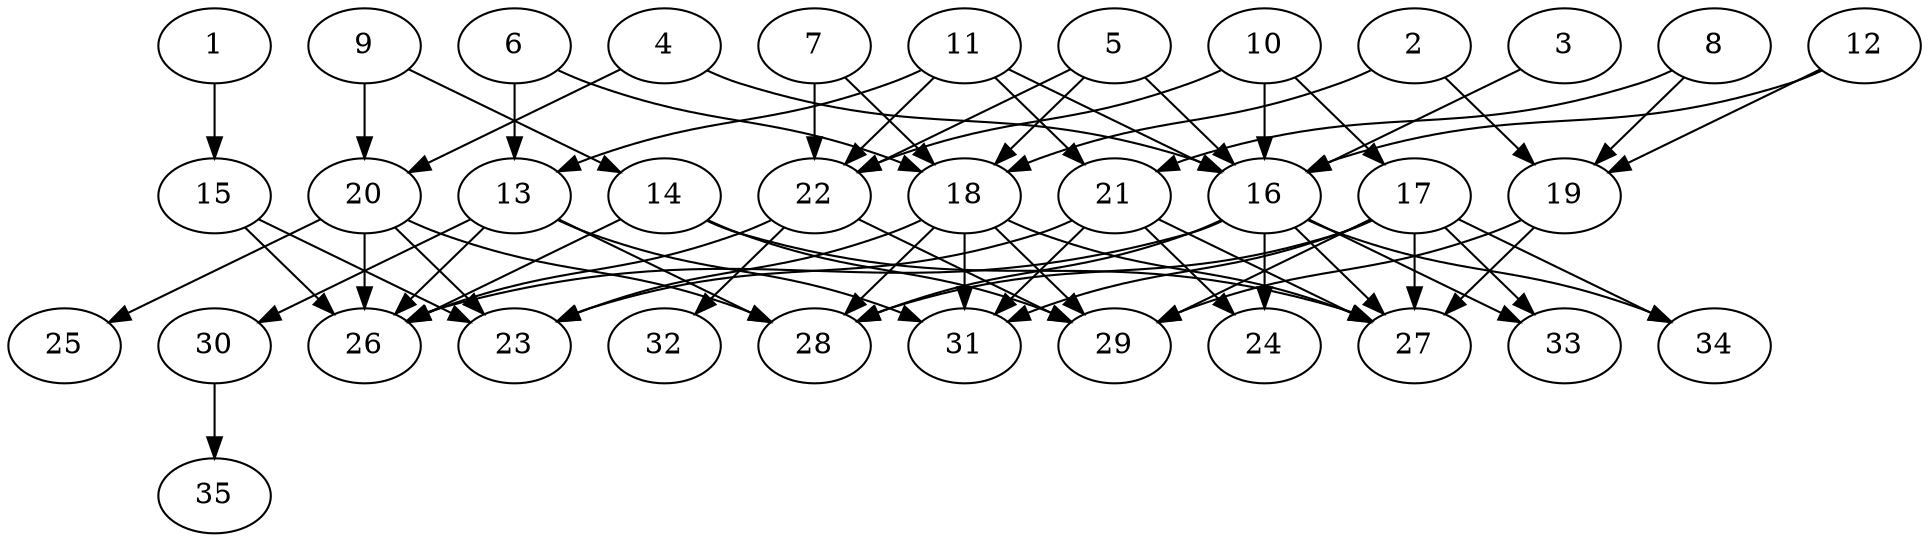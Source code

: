// DAG automatically generated by daggen at Thu Oct  3 14:05:37 2019
// ./daggen --dot -n 35 --ccr 0.3 --fat 0.7 --regular 0.9 --density 0.6 --mindata 5242880 --maxdata 52428800 
digraph G {
  1 [size="20630187", alpha="0.11", expect_size="6189056"] 
  1 -> 15 [size ="6189056"]
  2 [size="38027947", alpha="0.02", expect_size="11408384"] 
  2 -> 18 [size ="11408384"]
  2 -> 19 [size ="11408384"]
  3 [size="28255573", alpha="0.05", expect_size="8476672"] 
  3 -> 16 [size ="8476672"]
  4 [size="162850133", alpha="0.15", expect_size="48855040"] 
  4 -> 16 [size ="48855040"]
  4 -> 20 [size ="48855040"]
  5 [size="105984000", alpha="0.20", expect_size="31795200"] 
  5 -> 16 [size ="31795200"]
  5 -> 18 [size ="31795200"]
  5 -> 22 [size ="31795200"]
  6 [size="66662400", alpha="0.01", expect_size="19998720"] 
  6 -> 13 [size ="19998720"]
  6 -> 18 [size ="19998720"]
  7 [size="166632107", alpha="0.16", expect_size="49989632"] 
  7 -> 18 [size ="49989632"]
  7 -> 22 [size ="49989632"]
  8 [size="34355200", alpha="0.02", expect_size="10306560"] 
  8 -> 19 [size ="10306560"]
  8 -> 21 [size ="10306560"]
  9 [size="141711360", alpha="0.17", expect_size="42513408"] 
  9 -> 14 [size ="42513408"]
  9 -> 20 [size ="42513408"]
  10 [size="69399893", alpha="0.14", expect_size="20819968"] 
  10 -> 16 [size ="20819968"]
  10 -> 17 [size ="20819968"]
  10 -> 22 [size ="20819968"]
  11 [size="27610453", alpha="0.08", expect_size="8283136"] 
  11 -> 13 [size ="8283136"]
  11 -> 16 [size ="8283136"]
  11 -> 21 [size ="8283136"]
  11 -> 22 [size ="8283136"]
  12 [size="117565440", alpha="0.04", expect_size="35269632"] 
  12 -> 16 [size ="35269632"]
  12 -> 19 [size ="35269632"]
  13 [size="134826667", alpha="0.09", expect_size="40448000"] 
  13 -> 26 [size ="40448000"]
  13 -> 28 [size ="40448000"]
  13 -> 30 [size ="40448000"]
  13 -> 31 [size ="40448000"]
  14 [size="171301547", alpha="0.05", expect_size="51390464"] 
  14 -> 26 [size ="51390464"]
  14 -> 27 [size ="51390464"]
  14 -> 29 [size ="51390464"]
  15 [size="132263253", alpha="0.15", expect_size="39678976"] 
  15 -> 23 [size ="39678976"]
  15 -> 26 [size ="39678976"]
  16 [size="128372053", alpha="0.10", expect_size="38511616"] 
  16 -> 24 [size ="38511616"]
  16 -> 26 [size ="38511616"]
  16 -> 27 [size ="38511616"]
  16 -> 28 [size ="38511616"]
  16 -> 33 [size ="38511616"]
  16 -> 34 [size ="38511616"]
  17 [size="134181547", alpha="0.09", expect_size="40254464"] 
  17 -> 27 [size ="40254464"]
  17 -> 28 [size ="40254464"]
  17 -> 29 [size ="40254464"]
  17 -> 31 [size ="40254464"]
  17 -> 33 [size ="40254464"]
  17 -> 34 [size ="40254464"]
  18 [size="103680000", alpha="0.17", expect_size="31104000"] 
  18 -> 23 [size ="31104000"]
  18 -> 27 [size ="31104000"]
  18 -> 28 [size ="31104000"]
  18 -> 29 [size ="31104000"]
  18 -> 31 [size ="31104000"]
  19 [size="122886827", alpha="0.16", expect_size="36866048"] 
  19 -> 27 [size ="36866048"]
  19 -> 29 [size ="36866048"]
  20 [size="100546560", alpha="0.15", expect_size="30163968"] 
  20 -> 23 [size ="30163968"]
  20 -> 25 [size ="30163968"]
  20 -> 26 [size ="30163968"]
  20 -> 28 [size ="30163968"]
  21 [size="52558507", alpha="0.14", expect_size="15767552"] 
  21 -> 23 [size ="15767552"]
  21 -> 24 [size ="15767552"]
  21 -> 27 [size ="15767552"]
  21 -> 31 [size ="15767552"]
  22 [size="116053333", alpha="0.16", expect_size="34816000"] 
  22 -> 26 [size ="34816000"]
  22 -> 29 [size ="34816000"]
  22 -> 32 [size ="34816000"]
  23 [size="145134933", alpha="0.19", expect_size="43540480"] 
  24 [size="55200427", alpha="0.01", expect_size="16560128"] 
  25 [size="95788373", alpha="0.14", expect_size="28736512"] 
  26 [size="57231360", alpha="0.14", expect_size="17169408"] 
  27 [size="135413760", alpha="0.12", expect_size="40624128"] 
  28 [size="50810880", alpha="0.13", expect_size="15243264"] 
  29 [size="26603520", alpha="0.09", expect_size="7981056"] 
  30 [size="149053440", alpha="0.12", expect_size="44716032"] 
  30 -> 35 [size ="44716032"]
  31 [size="106342400", alpha="0.16", expect_size="31902720"] 
  32 [size="58903893", alpha="0.13", expect_size="17671168"] 
  33 [size="27289600", alpha="0.05", expect_size="8186880"] 
  34 [size="22285653", alpha="0.16", expect_size="6685696"] 
  35 [size="31976107", alpha="0.02", expect_size="9592832"] 
}
